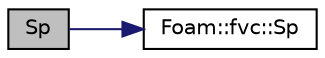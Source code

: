 digraph "Sp"
{
  bgcolor="transparent";
  edge [fontname="Helvetica",fontsize="10",labelfontname="Helvetica",labelfontsize="10"];
  node [fontname="Helvetica",fontsize="10",shape=record];
  rankdir="LR";
  Node1344 [label="Sp",height=0.2,width=0.4,color="black", fillcolor="grey75", style="filled", fontcolor="black"];
  Node1344 -> Node1345 [color="midnightblue",fontsize="10",style="solid",fontname="Helvetica"];
  Node1345 [label="Foam::fvc::Sp",height=0.2,width=0.4,color="black",URL="$a21861.html#acb372005d973de14c63c97ba57a82d99"];
}
